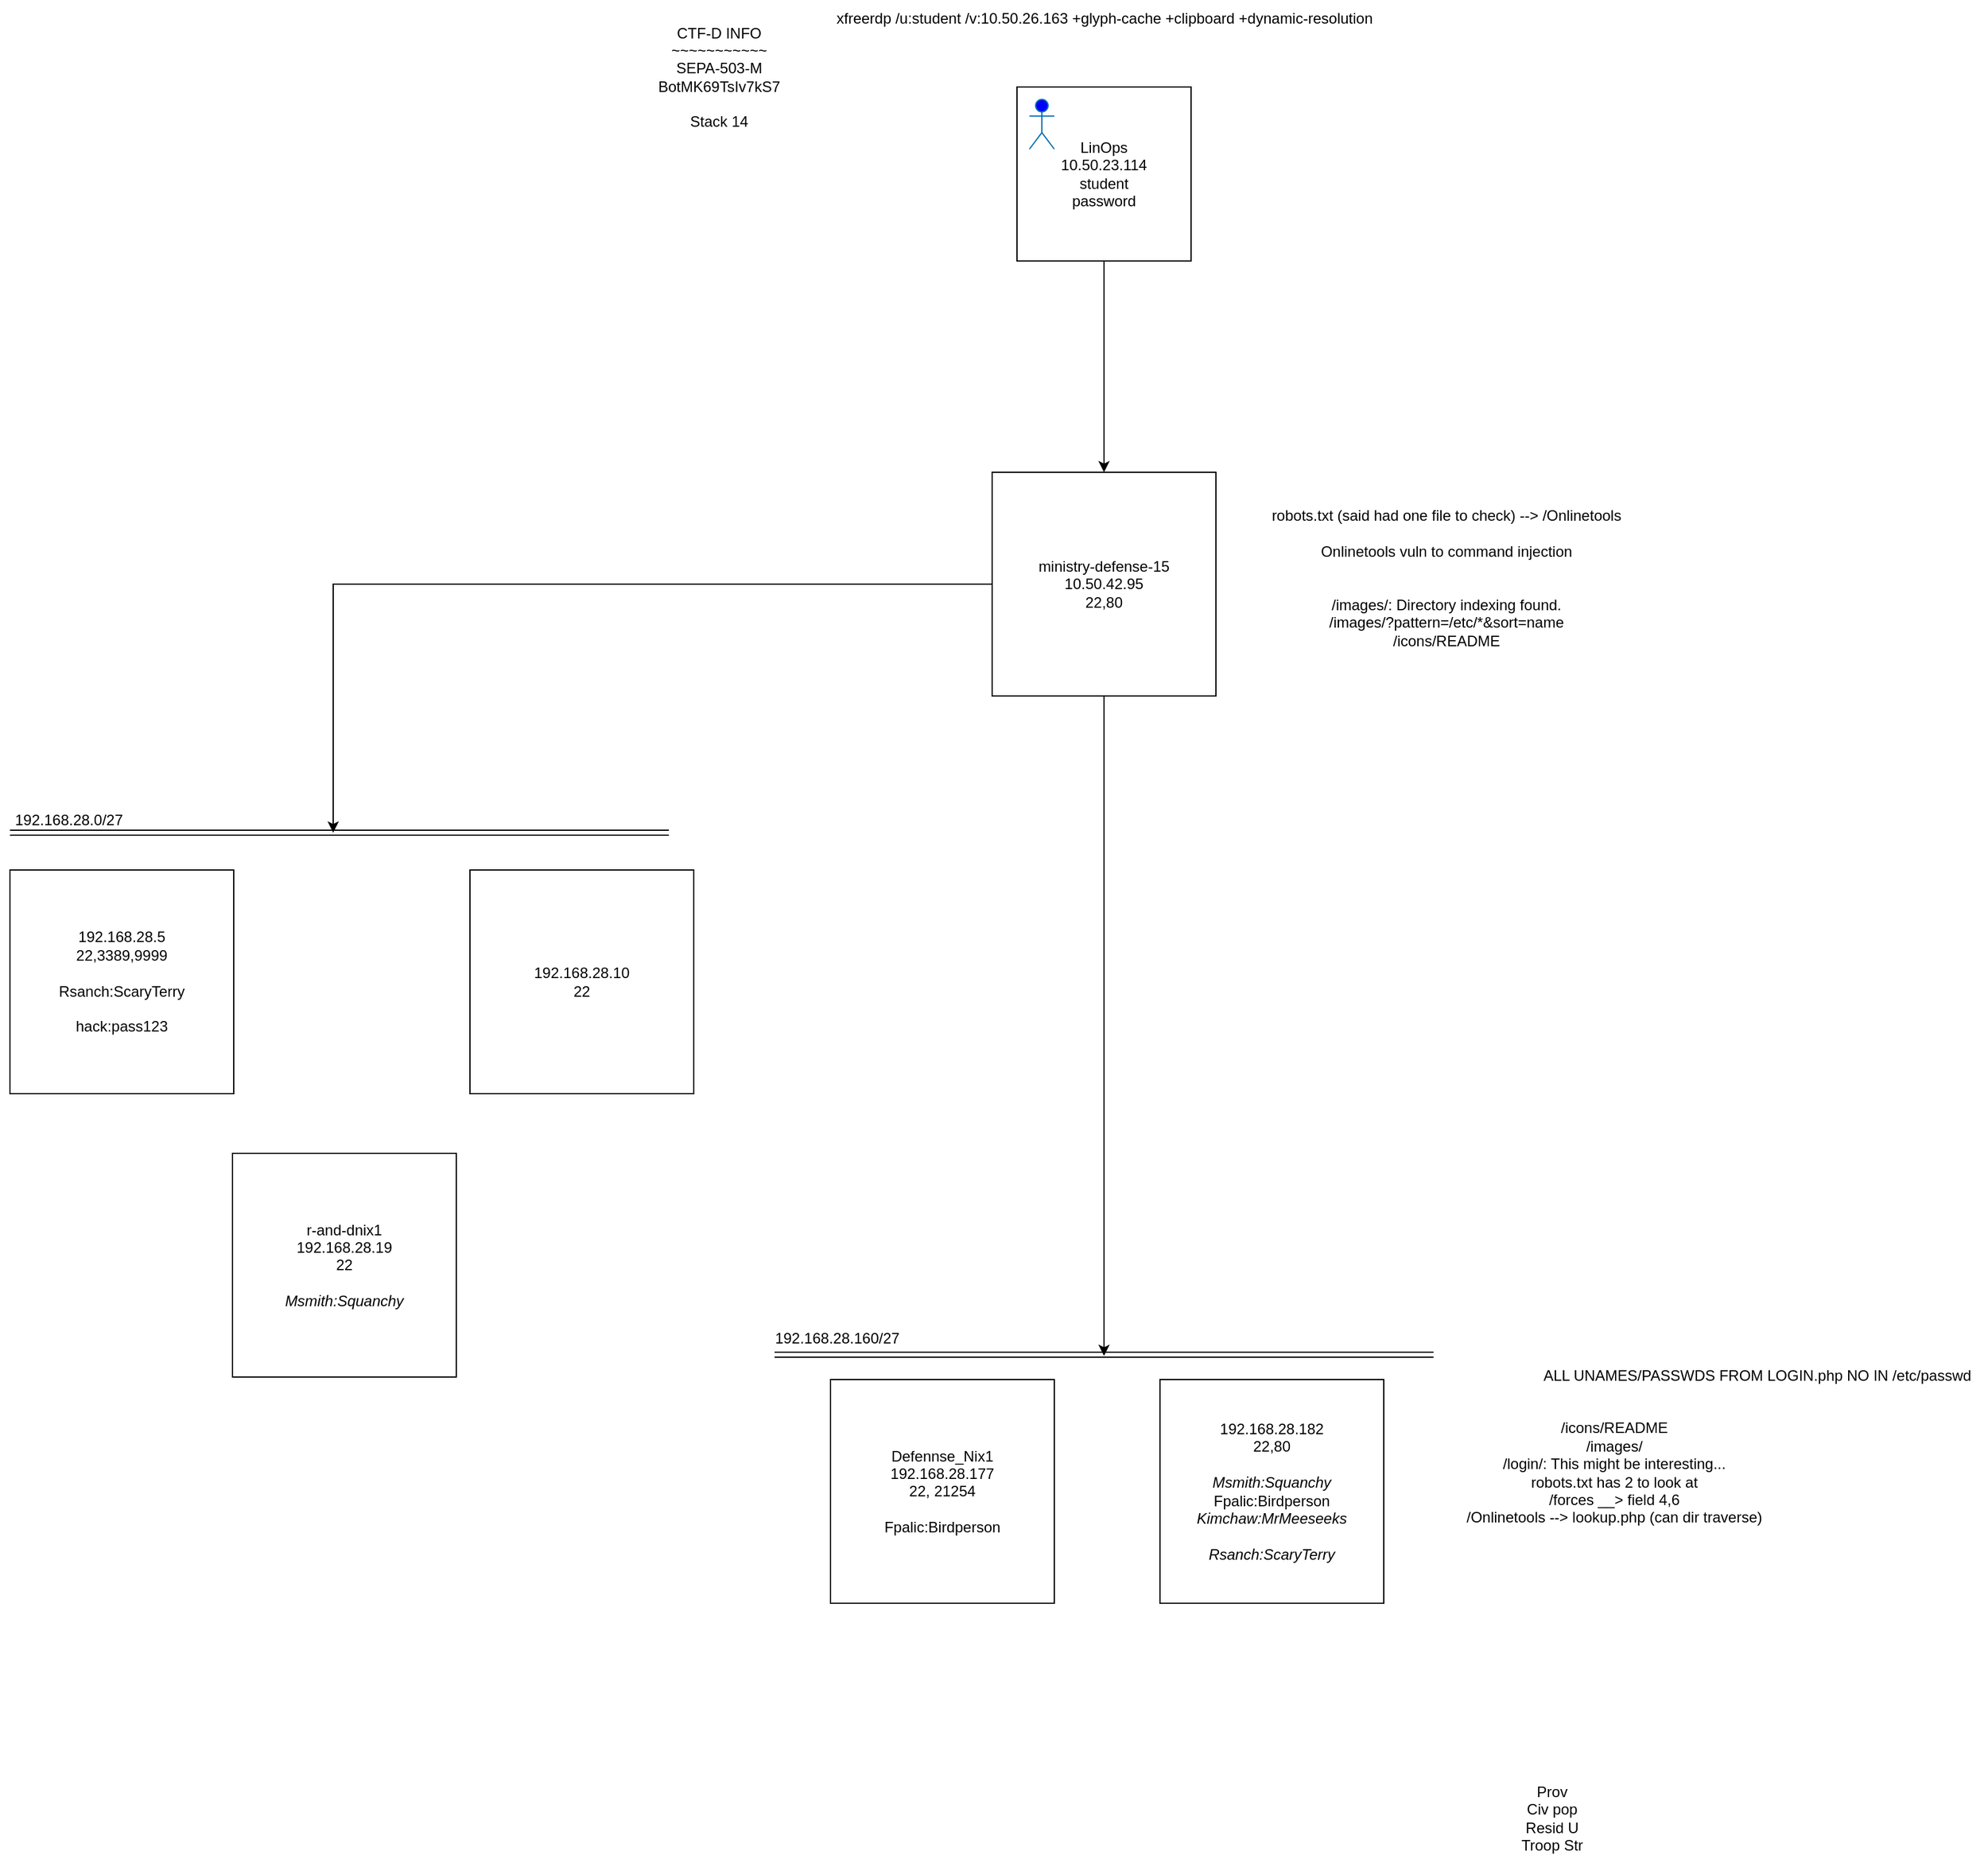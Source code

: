 <mxfile version="21.3.6" type="github">
  <diagram name="Page-1" id="PmOiHuo0T5l7wru5VKFK">
    <mxGraphModel dx="2402" dy="912" grid="1" gridSize="10" guides="1" tooltips="1" connect="1" arrows="1" fold="1" page="0" pageScale="1" pageWidth="850" pageHeight="1100" math="0" shadow="0">
      <root>
        <mxCell id="0" />
        <mxCell id="1" parent="0" />
        <mxCell id="fXcX4MBUzGKfJCSOtUdT-1" value="" style="group" vertex="1" connectable="0" parent="1">
          <mxGeometry x="300" y="140" width="140" height="140" as="geometry" />
        </mxCell>
        <mxCell id="fXcX4MBUzGKfJCSOtUdT-2" value="&lt;div&gt;LinOps&lt;/div&gt;10.50.23.114&lt;div&gt;student&lt;br&gt;&lt;/div&gt;&lt;div&gt;password&lt;br&gt;&lt;/div&gt;" style="whiteSpace=wrap;html=1;aspect=fixed;" vertex="1" parent="fXcX4MBUzGKfJCSOtUdT-1">
          <mxGeometry width="140" height="140" as="geometry" />
        </mxCell>
        <mxCell id="fXcX4MBUzGKfJCSOtUdT-3" value="" style="shape=umlActor;verticalLabelPosition=bottom;verticalAlign=top;html=1;outlineConnect=0;fillColor=#0000FF;fontColor=#ffffff;strokeColor=#006EAF;" vertex="1" parent="fXcX4MBUzGKfJCSOtUdT-1">
          <mxGeometry x="10" y="10" width="20" height="40" as="geometry" />
        </mxCell>
        <mxCell id="fXcX4MBUzGKfJCSOtUdT-7" style="edgeStyle=orthogonalEdgeStyle;rounded=0;orthogonalLoop=1;jettySize=auto;html=1;entryX=0.5;entryY=0;entryDx=0;entryDy=0;" edge="1" parent="1" source="fXcX4MBUzGKfJCSOtUdT-2" target="fXcX4MBUzGKfJCSOtUdT-12">
          <mxGeometry relative="1" as="geometry">
            <mxPoint x="369.438" y="440" as="targetPoint" />
          </mxGeometry>
        </mxCell>
        <mxCell id="fXcX4MBUzGKfJCSOtUdT-29" style="edgeStyle=orthogonalEdgeStyle;rounded=0;orthogonalLoop=1;jettySize=auto;html=1;" edge="1" parent="1" source="fXcX4MBUzGKfJCSOtUdT-12">
          <mxGeometry relative="1" as="geometry">
            <mxPoint x="370" y="1161" as="targetPoint" />
          </mxGeometry>
        </mxCell>
        <mxCell id="fXcX4MBUzGKfJCSOtUdT-12" value="ministry-defense-15&lt;br&gt;10.50.42.95&lt;br&gt;22,80" style="whiteSpace=wrap;html=1;aspect=fixed;" vertex="1" parent="1">
          <mxGeometry x="280" y="450" width="180" height="180" as="geometry" />
        </mxCell>
        <mxCell id="fXcX4MBUzGKfJCSOtUdT-18" value="xfreerdp /u:student /v:10.50.26.163 +glyph-cache +clipboard +dynamic-resolution" style="text;html=1;align=center;verticalAlign=middle;resizable=0;points=[];autosize=1;strokeColor=none;fillColor=none;" vertex="1" parent="1">
          <mxGeometry x="145" y="70" width="450" height="30" as="geometry" />
        </mxCell>
        <mxCell id="fXcX4MBUzGKfJCSOtUdT-19" value="&lt;br&gt;CTF-D INFO&lt;br&gt;~~~~~~~~~~~&lt;br&gt;SEPA-503-M&lt;br&gt;BotMK69TsIv7kS7&lt;br&gt;&lt;br&gt;Stack 14" style="text;html=1;align=center;verticalAlign=middle;resizable=0;points=[];autosize=1;strokeColor=none;fillColor=none;" vertex="1" parent="1">
          <mxGeometry y="70" width="120" height="110" as="geometry" />
        </mxCell>
        <mxCell id="fXcX4MBUzGKfJCSOtUdT-20" value="robots.txt (said had one file to check) --&amp;gt; /Onlinetools&lt;br&gt;&lt;br&gt;Onlinetools vuln to command injection&lt;br&gt;&lt;br&gt;&lt;br&gt;&lt;div&gt;/images/: Directory indexing found.&lt;/div&gt;&lt;div&gt;/images/?pattern=/etc/*&amp;amp;sort=name&lt;/div&gt;&lt;div&gt;/icons/README&lt;/div&gt;" style="text;html=1;align=center;verticalAlign=middle;resizable=0;points=[];autosize=1;strokeColor=none;fillColor=none;" vertex="1" parent="1">
          <mxGeometry x="495" y="470" width="300" height="130" as="geometry" />
        </mxCell>
        <mxCell id="fXcX4MBUzGKfJCSOtUdT-25" value="" style="endArrow=classic;html=1;rounded=0;exitX=0;exitY=0.5;exitDx=0;exitDy=0;" edge="1" parent="1" source="fXcX4MBUzGKfJCSOtUdT-12">
          <mxGeometry width="50" height="50" relative="1" as="geometry">
            <mxPoint x="-60" y="610" as="sourcePoint" />
            <mxPoint x="-250" y="740" as="targetPoint" />
            <Array as="points">
              <mxPoint x="-250" y="540" />
            </Array>
          </mxGeometry>
        </mxCell>
        <mxCell id="fXcX4MBUzGKfJCSOtUdT-26" value="" style="shape=link;html=1;rounded=0;" edge="1" parent="1">
          <mxGeometry width="100" relative="1" as="geometry">
            <mxPoint x="-510" y="740" as="sourcePoint" />
            <mxPoint x="20" y="740" as="targetPoint" />
          </mxGeometry>
        </mxCell>
        <mxCell id="fXcX4MBUzGKfJCSOtUdT-27" value="192.168.28.0/27" style="text;html=1;align=center;verticalAlign=middle;resizable=0;points=[];autosize=1;strokeColor=none;fillColor=none;" vertex="1" parent="1">
          <mxGeometry x="-518" y="715" width="110" height="30" as="geometry" />
        </mxCell>
        <mxCell id="fXcX4MBUzGKfJCSOtUdT-30" value="" style="shape=link;html=1;rounded=0;" edge="1" parent="1">
          <mxGeometry width="100" relative="1" as="geometry">
            <mxPoint x="105" y="1160" as="sourcePoint" />
            <mxPoint x="635" y="1160" as="targetPoint" />
          </mxGeometry>
        </mxCell>
        <mxCell id="fXcX4MBUzGKfJCSOtUdT-31" value="192.168.28.160/27" style="text;html=1;align=center;verticalAlign=middle;resizable=0;points=[];autosize=1;strokeColor=none;fillColor=none;" vertex="1" parent="1">
          <mxGeometry x="95" y="1132" width="120" height="30" as="geometry" />
        </mxCell>
        <mxCell id="fXcX4MBUzGKfJCSOtUdT-32" value="Defennse_Nix1&lt;br&gt;192.168.28.177&lt;br&gt;22, 21254&lt;br&gt;&lt;br&gt;Fpalic:Birdperson" style="whiteSpace=wrap;html=1;aspect=fixed;" vertex="1" parent="1">
          <mxGeometry x="150" y="1180" width="180" height="180" as="geometry" />
        </mxCell>
        <mxCell id="fXcX4MBUzGKfJCSOtUdT-33" value="192.168.28.182&lt;br&gt;22,80&lt;br&gt;&lt;br&gt;&lt;i&gt;Msmith:Squanchy&lt;br&gt;&lt;/i&gt;Fpalic:Birdperson&lt;br&gt;&lt;i&gt;Kimchaw:MrMeeseeks&lt;br&gt;&lt;/i&gt;&lt;br&gt;&lt;i&gt;Rsanch:ScaryTerry&lt;/i&gt;" style="whiteSpace=wrap;html=1;aspect=fixed;" vertex="1" parent="1">
          <mxGeometry x="415" y="1180" width="180" height="180" as="geometry" />
        </mxCell>
        <mxCell id="fXcX4MBUzGKfJCSOtUdT-37" value="/icons/README&lt;br&gt;/images/&lt;br&gt;/login/: This might be interesting...&lt;br&gt;robots.txt has 2 to look at&lt;br&gt;/forces __&amp;gt; field 4,6&lt;br&gt;/Onlinetools --&amp;gt; lookup.php (can dir traverse)" style="text;html=1;align=center;verticalAlign=middle;resizable=0;points=[];autosize=1;strokeColor=none;fillColor=none;" vertex="1" parent="1">
          <mxGeometry x="650" y="1205" width="260" height="100" as="geometry" />
        </mxCell>
        <mxCell id="fXcX4MBUzGKfJCSOtUdT-38" value="ALL UNAMES/PASSWDS FROM LOGIN.php NO IN /etc/passwd" style="text;html=1;align=center;verticalAlign=middle;resizable=0;points=[];autosize=1;strokeColor=none;fillColor=none;" vertex="1" parent="1">
          <mxGeometry x="710" y="1162" width="370" height="30" as="geometry" />
        </mxCell>
        <mxCell id="fXcX4MBUzGKfJCSOtUdT-39" value="Prov&lt;br&gt;Civ pop&lt;br&gt;Resid U&lt;br&gt;Troop Str" style="text;html=1;align=center;verticalAlign=middle;resizable=0;points=[];autosize=1;strokeColor=none;fillColor=none;" vertex="1" parent="1">
          <mxGeometry x="695" y="1498" width="70" height="70" as="geometry" />
        </mxCell>
        <mxCell id="fXcX4MBUzGKfJCSOtUdT-40" value="192.168.28.5&lt;br&gt;22,3389,9999&lt;br&gt;&lt;br&gt;Rsanch:ScaryTerry&lt;br&gt;&lt;br&gt;hack:pass123" style="whiteSpace=wrap;html=1;aspect=fixed;" vertex="1" parent="1">
          <mxGeometry x="-510" y="770" width="180" height="180" as="geometry" />
        </mxCell>
        <mxCell id="fXcX4MBUzGKfJCSOtUdT-41" value="r-and-dnix1&lt;br&gt;192.168.28.19&lt;br&gt;22&lt;br&gt;&lt;br&gt;&lt;i&gt;Msmith:Squanchy&lt;br&gt;&lt;/i&gt;" style="whiteSpace=wrap;html=1;aspect=fixed;" vertex="1" parent="1">
          <mxGeometry x="-331" y="998" width="180" height="180" as="geometry" />
        </mxCell>
        <mxCell id="fXcX4MBUzGKfJCSOtUdT-42" value="192.168.28.10&lt;br&gt;22&lt;br&gt;" style="whiteSpace=wrap;html=1;aspect=fixed;" vertex="1" parent="1">
          <mxGeometry x="-140" y="770" width="180" height="180" as="geometry" />
        </mxCell>
      </root>
    </mxGraphModel>
  </diagram>
</mxfile>
